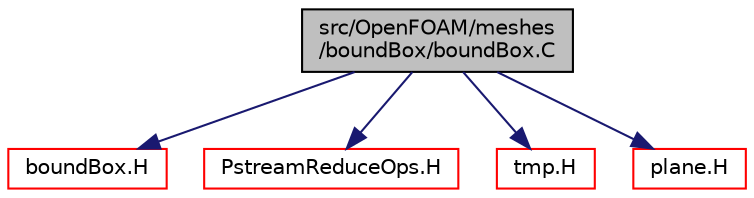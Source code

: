 digraph "src/OpenFOAM/meshes/boundBox/boundBox.C"
{
  bgcolor="transparent";
  edge [fontname="Helvetica",fontsize="10",labelfontname="Helvetica",labelfontsize="10"];
  node [fontname="Helvetica",fontsize="10",shape=record];
  Node1 [label="src/OpenFOAM/meshes\l/boundBox/boundBox.C",height=0.2,width=0.4,color="black", fillcolor="grey75", style="filled" fontcolor="black"];
  Node1 -> Node2 [color="midnightblue",fontsize="10",style="solid",fontname="Helvetica"];
  Node2 [label="boundBox.H",height=0.2,width=0.4,color="red",URL="$boundBox_8H.html"];
  Node1 -> Node3 [color="midnightblue",fontsize="10",style="solid",fontname="Helvetica"];
  Node3 [label="PstreamReduceOps.H",height=0.2,width=0.4,color="red",URL="$PstreamReduceOps_8H.html",tooltip="Inter-processor communication reduction functions. "];
  Node1 -> Node4 [color="midnightblue",fontsize="10",style="solid",fontname="Helvetica"];
  Node4 [label="tmp.H",height=0.2,width=0.4,color="red",URL="$tmp_8H.html"];
  Node1 -> Node5 [color="midnightblue",fontsize="10",style="solid",fontname="Helvetica"];
  Node5 [label="plane.H",height=0.2,width=0.4,color="red",URL="$plane_8H.html"];
}
